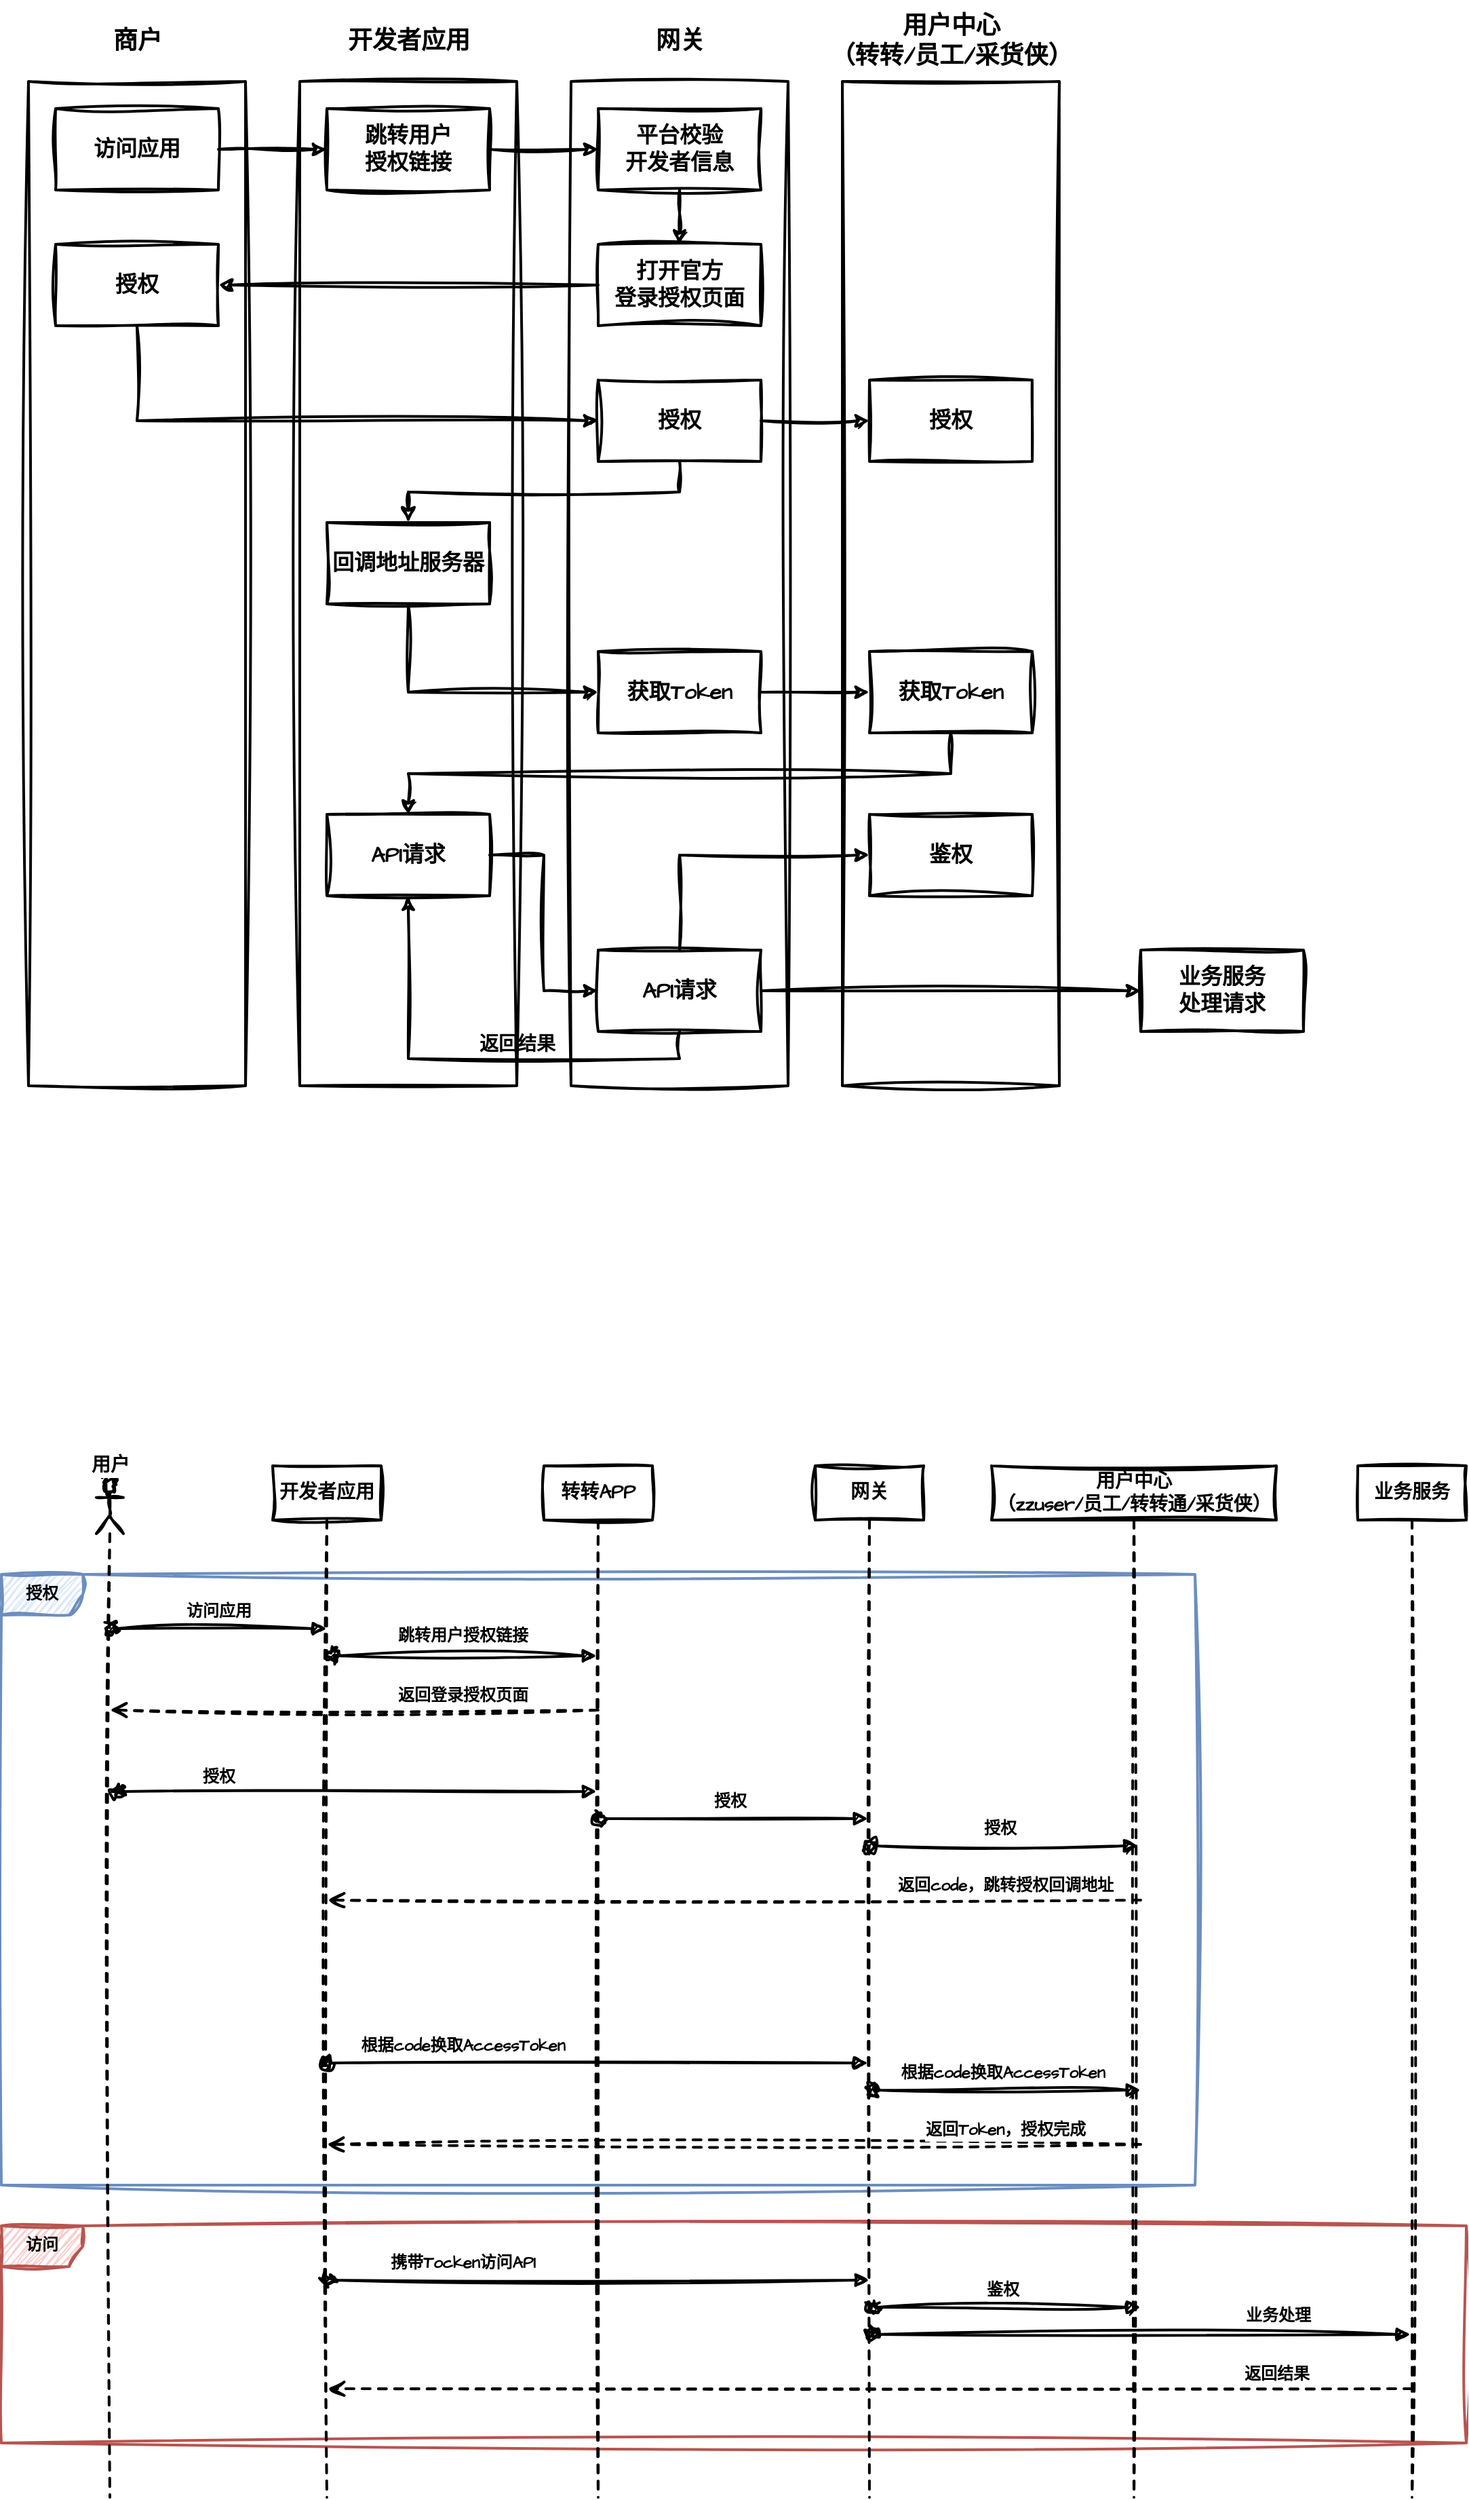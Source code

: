 <mxfile version="26.1.0">
  <diagram name="第 1 页" id="lUXOfogeEYyx6iQj3zQI">
    <mxGraphModel dx="1628" dy="1121" grid="1" gridSize="10" guides="1" tooltips="1" connect="1" arrows="1" fold="1" page="1" pageScale="1" pageWidth="827" pageHeight="1169" math="0" shadow="0">
      <root>
        <mxCell id="0" />
        <mxCell id="1" parent="0" />
        <mxCell id="qpfFihvUUbPKWQdW_QFY-84" value="&lt;b&gt;授权&lt;/b&gt;" style="shape=umlFrame;whiteSpace=wrap;html=1;pointerEvents=0;sketch=1;hachureGap=4;jiggle=2;curveFitting=1;fontFamily=Architects Daughter;fontSource=https%3A%2F%2Ffonts.googleapis.com%2Fcss%3Ffamily%3DArchitects%2BDaughter;fillColor=#dae8fc;strokeColor=#6c8ebf;strokeWidth=2;" vertex="1" parent="1">
          <mxGeometry x="120" y="1360" width="880" height="450" as="geometry" />
        </mxCell>
        <mxCell id="qpfFihvUUbPKWQdW_QFY-86" value="&lt;b&gt;访问&lt;/b&gt;" style="shape=umlFrame;whiteSpace=wrap;html=1;pointerEvents=0;sketch=1;hachureGap=4;jiggle=2;curveFitting=1;fontFamily=Architects Daughter;fontSource=https%3A%2F%2Ffonts.googleapis.com%2Fcss%3Ffamily%3DArchitects%2BDaughter;fillColor=#f8cecc;strokeColor=#b85450;strokeWidth=2;" vertex="1" parent="1">
          <mxGeometry x="120" y="1840" width="1080" height="160" as="geometry" />
        </mxCell>
        <mxCell id="qpfFihvUUbPKWQdW_QFY-30" value="" style="rounded=0;whiteSpace=wrap;html=1;sketch=1;hachureGap=4;jiggle=2;curveFitting=1;fontFamily=Architects Daughter;fontSource=https%3A%2F%2Ffonts.googleapis.com%2Fcss%3Ffamily%3DArchitects%2BDaughter;fillColor=none;strokeWidth=2;" vertex="1" parent="1">
          <mxGeometry x="140" y="260" width="160" height="740" as="geometry" />
        </mxCell>
        <mxCell id="qpfFihvUUbPKWQdW_QFY-8" style="edgeStyle=orthogonalEdgeStyle;rounded=0;sketch=1;hachureGap=4;jiggle=2;curveFitting=1;orthogonalLoop=1;jettySize=auto;html=1;exitX=1;exitY=0.5;exitDx=0;exitDy=0;entryX=0;entryY=0.5;entryDx=0;entryDy=0;fontFamily=Architects Daughter;fontSource=https%3A%2F%2Ffonts.googleapis.com%2Fcss%3Ffamily%3DArchitects%2BDaughter;strokeWidth=2;" edge="1" parent="1" source="qpfFihvUUbPKWQdW_QFY-1" target="qpfFihvUUbPKWQdW_QFY-2">
          <mxGeometry relative="1" as="geometry" />
        </mxCell>
        <mxCell id="qpfFihvUUbPKWQdW_QFY-1" value="&lt;span style=&quot;font-size: 16px;&quot;&gt;&lt;b&gt;访问应用&lt;/b&gt;&lt;/span&gt;" style="rounded=0;whiteSpace=wrap;html=1;sketch=1;hachureGap=4;jiggle=2;curveFitting=1;fontFamily=Architects Daughter;fontSource=https%3A%2F%2Ffonts.googleapis.com%2Fcss%3Ffamily%3DArchitects%2BDaughter;strokeWidth=2;fillColor=none;" vertex="1" parent="1">
          <mxGeometry x="160" y="280" width="120" height="60" as="geometry" />
        </mxCell>
        <mxCell id="qpfFihvUUbPKWQdW_QFY-9" style="edgeStyle=orthogonalEdgeStyle;rounded=0;sketch=1;hachureGap=4;jiggle=2;curveFitting=1;orthogonalLoop=1;jettySize=auto;html=1;exitX=1;exitY=0.5;exitDx=0;exitDy=0;entryX=0;entryY=0.5;entryDx=0;entryDy=0;fontFamily=Architects Daughter;fontSource=https%3A%2F%2Ffonts.googleapis.com%2Fcss%3Ffamily%3DArchitects%2BDaughter;strokeWidth=2;" edge="1" parent="1" source="qpfFihvUUbPKWQdW_QFY-2" target="qpfFihvUUbPKWQdW_QFY-3">
          <mxGeometry relative="1" as="geometry" />
        </mxCell>
        <mxCell id="qpfFihvUUbPKWQdW_QFY-2" value="&lt;span style=&quot;font-size: 16px;&quot;&gt;&lt;b&gt;跳转用户&lt;/b&gt;&lt;/span&gt;&lt;div&gt;&lt;span style=&quot;font-size: 16px;&quot;&gt;&lt;b&gt;授权链接&lt;/b&gt;&lt;/span&gt;&lt;/div&gt;" style="rounded=0;whiteSpace=wrap;html=1;sketch=1;hachureGap=4;jiggle=2;curveFitting=1;fontFamily=Architects Daughter;fontSource=https%3A%2F%2Ffonts.googleapis.com%2Fcss%3Ffamily%3DArchitects%2BDaughter;strokeWidth=2;fillColor=none;" vertex="1" parent="1">
          <mxGeometry x="360" y="280" width="120" height="60" as="geometry" />
        </mxCell>
        <mxCell id="qpfFihvUUbPKWQdW_QFY-10" style="edgeStyle=orthogonalEdgeStyle;rounded=0;sketch=1;hachureGap=4;jiggle=2;curveFitting=1;orthogonalLoop=1;jettySize=auto;html=1;exitX=0.5;exitY=1;exitDx=0;exitDy=0;entryX=0.5;entryY=0;entryDx=0;entryDy=0;fontFamily=Architects Daughter;fontSource=https%3A%2F%2Ffonts.googleapis.com%2Fcss%3Ffamily%3DArchitects%2BDaughter;strokeWidth=2;" edge="1" parent="1" source="qpfFihvUUbPKWQdW_QFY-3" target="qpfFihvUUbPKWQdW_QFY-4">
          <mxGeometry relative="1" as="geometry" />
        </mxCell>
        <mxCell id="qpfFihvUUbPKWQdW_QFY-3" value="&lt;b style=&quot;font-size: 16px; background-color: transparent; color: light-dark(rgb(0, 0, 0), rgb(255, 255, 255));&quot;&gt;平台校验&lt;/b&gt;&lt;div&gt;&lt;b style=&quot;font-size: 16px; background-color: transparent; color: light-dark(rgb(0, 0, 0), rgb(255, 255, 255));&quot;&gt;开发者信息&lt;/b&gt;&lt;/div&gt;" style="rounded=0;whiteSpace=wrap;html=1;sketch=1;hachureGap=4;jiggle=2;curveFitting=1;fontFamily=Architects Daughter;fontSource=https%3A%2F%2Ffonts.googleapis.com%2Fcss%3Ffamily%3DArchitects%2BDaughter;strokeWidth=2;fillColor=none;" vertex="1" parent="1">
          <mxGeometry x="560" y="280" width="120" height="60" as="geometry" />
        </mxCell>
        <mxCell id="qpfFihvUUbPKWQdW_QFY-11" style="edgeStyle=orthogonalEdgeStyle;rounded=0;sketch=1;hachureGap=4;jiggle=2;curveFitting=1;orthogonalLoop=1;jettySize=auto;html=1;exitX=0;exitY=0.5;exitDx=0;exitDy=0;fontFamily=Architects Daughter;fontSource=https%3A%2F%2Ffonts.googleapis.com%2Fcss%3Ffamily%3DArchitects%2BDaughter;strokeWidth=2;" edge="1" parent="1" source="qpfFihvUUbPKWQdW_QFY-4" target="qpfFihvUUbPKWQdW_QFY-5">
          <mxGeometry relative="1" as="geometry" />
        </mxCell>
        <mxCell id="qpfFihvUUbPKWQdW_QFY-4" value="&lt;span style=&quot;font-size: 16px;&quot;&gt;&lt;b&gt;打开官方&lt;/b&gt;&lt;/span&gt;&lt;div&gt;&lt;span style=&quot;font-size: 16px;&quot;&gt;&lt;b&gt;登录授权页面&lt;/b&gt;&lt;/span&gt;&lt;/div&gt;" style="rounded=0;whiteSpace=wrap;html=1;sketch=1;hachureGap=4;jiggle=2;curveFitting=1;fontFamily=Architects Daughter;fontSource=https%3A%2F%2Ffonts.googleapis.com%2Fcss%3Ffamily%3DArchitects%2BDaughter;strokeWidth=2;fillColor=none;" vertex="1" parent="1">
          <mxGeometry x="560" y="380" width="120" height="60" as="geometry" />
        </mxCell>
        <mxCell id="qpfFihvUUbPKWQdW_QFY-12" style="edgeStyle=orthogonalEdgeStyle;rounded=0;sketch=1;hachureGap=4;jiggle=2;curveFitting=1;orthogonalLoop=1;jettySize=auto;html=1;exitX=0.5;exitY=1;exitDx=0;exitDy=0;entryX=0;entryY=0.5;entryDx=0;entryDy=0;fontFamily=Architects Daughter;fontSource=https%3A%2F%2Ffonts.googleapis.com%2Fcss%3Ffamily%3DArchitects%2BDaughter;strokeWidth=2;" edge="1" parent="1" source="qpfFihvUUbPKWQdW_QFY-5" target="qpfFihvUUbPKWQdW_QFY-6">
          <mxGeometry relative="1" as="geometry" />
        </mxCell>
        <mxCell id="qpfFihvUUbPKWQdW_QFY-5" value="&lt;span style=&quot;font-size: 16px;&quot;&gt;&lt;b&gt;授权&lt;/b&gt;&lt;/span&gt;" style="rounded=0;whiteSpace=wrap;html=1;sketch=1;hachureGap=4;jiggle=2;curveFitting=1;fontFamily=Architects Daughter;fontSource=https%3A%2F%2Ffonts.googleapis.com%2Fcss%3Ffamily%3DArchitects%2BDaughter;strokeWidth=2;fillColor=none;" vertex="1" parent="1">
          <mxGeometry x="160" y="380" width="120" height="60" as="geometry" />
        </mxCell>
        <mxCell id="qpfFihvUUbPKWQdW_QFY-13" style="edgeStyle=orthogonalEdgeStyle;rounded=0;sketch=1;hachureGap=4;jiggle=2;curveFitting=1;orthogonalLoop=1;jettySize=auto;html=1;exitX=1;exitY=0.5;exitDx=0;exitDy=0;fontFamily=Architects Daughter;fontSource=https%3A%2F%2Ffonts.googleapis.com%2Fcss%3Ffamily%3DArchitects%2BDaughter;strokeWidth=2;" edge="1" parent="1" source="qpfFihvUUbPKWQdW_QFY-6" target="qpfFihvUUbPKWQdW_QFY-7">
          <mxGeometry relative="1" as="geometry" />
        </mxCell>
        <mxCell id="qpfFihvUUbPKWQdW_QFY-15" style="edgeStyle=orthogonalEdgeStyle;rounded=0;sketch=1;hachureGap=4;jiggle=2;curveFitting=1;orthogonalLoop=1;jettySize=auto;html=1;exitX=0.5;exitY=1;exitDx=0;exitDy=0;entryX=0.5;entryY=0;entryDx=0;entryDy=0;fontFamily=Architects Daughter;fontSource=https%3A%2F%2Ffonts.googleapis.com%2Fcss%3Ffamily%3DArchitects%2BDaughter;endSize=7;strokeWidth=2;" edge="1" parent="1" source="qpfFihvUUbPKWQdW_QFY-6" target="qpfFihvUUbPKWQdW_QFY-14">
          <mxGeometry relative="1" as="geometry" />
        </mxCell>
        <mxCell id="qpfFihvUUbPKWQdW_QFY-6" value="&lt;span style=&quot;font-size: 16px;&quot;&gt;&lt;b&gt;授权&lt;/b&gt;&lt;/span&gt;" style="rounded=0;whiteSpace=wrap;html=1;sketch=1;hachureGap=4;jiggle=2;curveFitting=1;fontFamily=Architects Daughter;fontSource=https%3A%2F%2Ffonts.googleapis.com%2Fcss%3Ffamily%3DArchitects%2BDaughter;strokeWidth=2;fillColor=none;" vertex="1" parent="1">
          <mxGeometry x="560" y="480" width="120" height="60" as="geometry" />
        </mxCell>
        <mxCell id="qpfFihvUUbPKWQdW_QFY-7" value="&lt;span style=&quot;font-size: 16px;&quot;&gt;&lt;b&gt;授权&lt;/b&gt;&lt;/span&gt;" style="rounded=0;whiteSpace=wrap;html=1;sketch=1;hachureGap=4;jiggle=2;curveFitting=1;fontFamily=Architects Daughter;fontSource=https%3A%2F%2Ffonts.googleapis.com%2Fcss%3Ffamily%3DArchitects%2BDaughter;strokeWidth=2;fillColor=none;" vertex="1" parent="1">
          <mxGeometry x="760" y="480" width="120" height="60" as="geometry" />
        </mxCell>
        <mxCell id="qpfFihvUUbPKWQdW_QFY-18" style="edgeStyle=orthogonalEdgeStyle;rounded=0;sketch=1;hachureGap=4;jiggle=2;curveFitting=1;orthogonalLoop=1;jettySize=auto;html=1;exitX=0.5;exitY=1;exitDx=0;exitDy=0;entryX=0;entryY=0.5;entryDx=0;entryDy=0;fontFamily=Architects Daughter;fontSource=https%3A%2F%2Ffonts.googleapis.com%2Fcss%3Ffamily%3DArchitects%2BDaughter;strokeWidth=2;" edge="1" parent="1" source="qpfFihvUUbPKWQdW_QFY-14" target="qpfFihvUUbPKWQdW_QFY-16">
          <mxGeometry relative="1" as="geometry" />
        </mxCell>
        <mxCell id="qpfFihvUUbPKWQdW_QFY-14" value="&lt;span style=&quot;font-size: 16px;&quot;&gt;&lt;b&gt;回调地址服务器&lt;/b&gt;&lt;/span&gt;" style="rounded=0;whiteSpace=wrap;html=1;sketch=1;hachureGap=4;jiggle=2;curveFitting=1;fontFamily=Architects Daughter;fontSource=https%3A%2F%2Ffonts.googleapis.com%2Fcss%3Ffamily%3DArchitects%2BDaughter;strokeWidth=2;fillColor=none;" vertex="1" parent="1">
          <mxGeometry x="360" y="585" width="120" height="60" as="geometry" />
        </mxCell>
        <mxCell id="qpfFihvUUbPKWQdW_QFY-19" style="edgeStyle=orthogonalEdgeStyle;rounded=0;sketch=1;hachureGap=4;jiggle=2;curveFitting=1;orthogonalLoop=1;jettySize=auto;html=1;exitX=1;exitY=0.5;exitDx=0;exitDy=0;entryX=0;entryY=0.5;entryDx=0;entryDy=0;fontFamily=Architects Daughter;fontSource=https%3A%2F%2Ffonts.googleapis.com%2Fcss%3Ffamily%3DArchitects%2BDaughter;strokeWidth=2;" edge="1" parent="1" source="qpfFihvUUbPKWQdW_QFY-16" target="qpfFihvUUbPKWQdW_QFY-17">
          <mxGeometry relative="1" as="geometry" />
        </mxCell>
        <mxCell id="qpfFihvUUbPKWQdW_QFY-16" value="&lt;span style=&quot;font-size: 16px;&quot;&gt;&lt;b&gt;获取Token&lt;/b&gt;&lt;/span&gt;" style="rounded=0;whiteSpace=wrap;html=1;sketch=1;hachureGap=4;jiggle=2;curveFitting=1;fontFamily=Architects Daughter;fontSource=https%3A%2F%2Ffonts.googleapis.com%2Fcss%3Ffamily%3DArchitects%2BDaughter;strokeWidth=2;fillColor=none;" vertex="1" parent="1">
          <mxGeometry x="560" y="680" width="120" height="60" as="geometry" />
        </mxCell>
        <mxCell id="qpfFihvUUbPKWQdW_QFY-21" style="edgeStyle=orthogonalEdgeStyle;rounded=0;sketch=1;hachureGap=4;jiggle=2;curveFitting=1;orthogonalLoop=1;jettySize=auto;html=1;exitX=0.5;exitY=1;exitDx=0;exitDy=0;entryX=0.5;entryY=0;entryDx=0;entryDy=0;fontFamily=Architects Daughter;fontSource=https%3A%2F%2Ffonts.googleapis.com%2Fcss%3Ffamily%3DArchitects%2BDaughter;strokeWidth=2;" edge="1" parent="1" source="qpfFihvUUbPKWQdW_QFY-17" target="qpfFihvUUbPKWQdW_QFY-20">
          <mxGeometry relative="1" as="geometry" />
        </mxCell>
        <mxCell id="qpfFihvUUbPKWQdW_QFY-17" value="&lt;span style=&quot;font-size: 16px;&quot;&gt;&lt;b&gt;获取Token&lt;/b&gt;&lt;/span&gt;" style="rounded=0;whiteSpace=wrap;html=1;sketch=1;hachureGap=4;jiggle=2;curveFitting=1;fontFamily=Architects Daughter;fontSource=https%3A%2F%2Ffonts.googleapis.com%2Fcss%3Ffamily%3DArchitects%2BDaughter;strokeWidth=2;fillColor=none;" vertex="1" parent="1">
          <mxGeometry x="760" y="680" width="120" height="60" as="geometry" />
        </mxCell>
        <mxCell id="qpfFihvUUbPKWQdW_QFY-24" style="edgeStyle=orthogonalEdgeStyle;rounded=0;sketch=1;hachureGap=4;jiggle=2;curveFitting=1;orthogonalLoop=1;jettySize=auto;html=1;exitX=1;exitY=0.5;exitDx=0;exitDy=0;entryX=0;entryY=0.5;entryDx=0;entryDy=0;fontFamily=Architects Daughter;fontSource=https%3A%2F%2Ffonts.googleapis.com%2Fcss%3Ffamily%3DArchitects%2BDaughter;strokeWidth=2;" edge="1" parent="1" source="qpfFihvUUbPKWQdW_QFY-20" target="qpfFihvUUbPKWQdW_QFY-22">
          <mxGeometry relative="1" as="geometry" />
        </mxCell>
        <mxCell id="qpfFihvUUbPKWQdW_QFY-20" value="&lt;span style=&quot;font-size: 16px;&quot;&gt;&lt;b&gt;API请求&lt;/b&gt;&lt;/span&gt;" style="rounded=0;whiteSpace=wrap;html=1;sketch=1;hachureGap=4;jiggle=2;curveFitting=1;fontFamily=Architects Daughter;fontSource=https%3A%2F%2Ffonts.googleapis.com%2Fcss%3Ffamily%3DArchitects%2BDaughter;strokeWidth=2;fillColor=none;" vertex="1" parent="1">
          <mxGeometry x="360" y="800" width="120" height="60" as="geometry" />
        </mxCell>
        <mxCell id="qpfFihvUUbPKWQdW_QFY-25" style="edgeStyle=orthogonalEdgeStyle;rounded=0;sketch=1;hachureGap=4;jiggle=2;curveFitting=1;orthogonalLoop=1;jettySize=auto;html=1;exitX=0.5;exitY=0;exitDx=0;exitDy=0;entryX=0;entryY=0.5;entryDx=0;entryDy=0;fontFamily=Architects Daughter;fontSource=https%3A%2F%2Ffonts.googleapis.com%2Fcss%3Ffamily%3DArchitects%2BDaughter;strokeWidth=2;" edge="1" parent="1" source="qpfFihvUUbPKWQdW_QFY-22" target="qpfFihvUUbPKWQdW_QFY-23">
          <mxGeometry relative="1" as="geometry" />
        </mxCell>
        <mxCell id="qpfFihvUUbPKWQdW_QFY-27" style="edgeStyle=orthogonalEdgeStyle;rounded=0;sketch=1;hachureGap=4;jiggle=2;curveFitting=1;orthogonalLoop=1;jettySize=auto;html=1;exitX=1;exitY=0.5;exitDx=0;exitDy=0;entryX=0;entryY=0.5;entryDx=0;entryDy=0;fontFamily=Architects Daughter;fontSource=https%3A%2F%2Ffonts.googleapis.com%2Fcss%3Ffamily%3DArchitects%2BDaughter;strokeWidth=2;" edge="1" parent="1" source="qpfFihvUUbPKWQdW_QFY-22" target="qpfFihvUUbPKWQdW_QFY-26">
          <mxGeometry relative="1" as="geometry" />
        </mxCell>
        <mxCell id="qpfFihvUUbPKWQdW_QFY-28" style="edgeStyle=orthogonalEdgeStyle;rounded=0;sketch=1;hachureGap=4;jiggle=2;curveFitting=1;orthogonalLoop=1;jettySize=auto;html=1;exitX=0.5;exitY=1;exitDx=0;exitDy=0;entryX=0.5;entryY=1;entryDx=0;entryDy=0;fontFamily=Architects Daughter;fontSource=https%3A%2F%2Ffonts.googleapis.com%2Fcss%3Ffamily%3DArchitects%2BDaughter;strokeWidth=2;" edge="1" parent="1" source="qpfFihvUUbPKWQdW_QFY-22" target="qpfFihvUUbPKWQdW_QFY-20">
          <mxGeometry relative="1" as="geometry" />
        </mxCell>
        <mxCell id="qpfFihvUUbPKWQdW_QFY-29" value="&lt;font style=&quot;font-size: 14px;&quot;&gt;&lt;b&gt;返回结果&lt;/b&gt;&lt;/font&gt;" style="edgeLabel;html=1;align=center;verticalAlign=middle;resizable=0;points=[];sketch=1;hachureGap=4;jiggle=2;curveFitting=1;fontFamily=Architects Daughter;fontSource=https%3A%2F%2Ffonts.googleapis.com%2Fcss%3Ffamily%3DArchitects%2BDaughter;" vertex="1" connectable="0" parent="qpfFihvUUbPKWQdW_QFY-28">
          <mxGeometry x="-0.035" relative="1" as="geometry">
            <mxPoint x="24" y="-10" as="offset" />
          </mxGeometry>
        </mxCell>
        <mxCell id="qpfFihvUUbPKWQdW_QFY-22" value="&lt;span style=&quot;font-size: 16px;&quot;&gt;&lt;b&gt;API请求&lt;/b&gt;&lt;/span&gt;" style="rounded=0;whiteSpace=wrap;html=1;sketch=1;hachureGap=4;jiggle=2;curveFitting=1;fontFamily=Architects Daughter;fontSource=https%3A%2F%2Ffonts.googleapis.com%2Fcss%3Ffamily%3DArchitects%2BDaughter;strokeWidth=2;fillColor=none;" vertex="1" parent="1">
          <mxGeometry x="560" y="900" width="120" height="60" as="geometry" />
        </mxCell>
        <mxCell id="qpfFihvUUbPKWQdW_QFY-23" value="&lt;span style=&quot;font-size: 16px;&quot;&gt;&lt;b&gt;鉴权&lt;/b&gt;&lt;/span&gt;" style="rounded=0;whiteSpace=wrap;html=1;sketch=1;hachureGap=4;jiggle=2;curveFitting=1;fontFamily=Architects Daughter;fontSource=https%3A%2F%2Ffonts.googleapis.com%2Fcss%3Ffamily%3DArchitects%2BDaughter;strokeWidth=2;fillColor=none;" vertex="1" parent="1">
          <mxGeometry x="760" y="800" width="120" height="60" as="geometry" />
        </mxCell>
        <mxCell id="qpfFihvUUbPKWQdW_QFY-26" value="&lt;span style=&quot;font-size: 16px;&quot;&gt;&lt;b&gt;业务服务&lt;/b&gt;&lt;/span&gt;&lt;div&gt;&lt;span style=&quot;font-size: 16px;&quot;&gt;&lt;b&gt;处理请求&lt;/b&gt;&lt;/span&gt;&lt;/div&gt;" style="rounded=0;whiteSpace=wrap;html=1;sketch=1;hachureGap=4;jiggle=2;curveFitting=1;fontFamily=Architects Daughter;fontSource=https%3A%2F%2Ffonts.googleapis.com%2Fcss%3Ffamily%3DArchitects%2BDaughter;strokeWidth=2;fillColor=none;" vertex="1" parent="1">
          <mxGeometry x="960" y="900" width="120" height="60" as="geometry" />
        </mxCell>
        <mxCell id="qpfFihvUUbPKWQdW_QFY-31" value="" style="rounded=0;whiteSpace=wrap;html=1;sketch=1;hachureGap=4;jiggle=2;curveFitting=1;fontFamily=Architects Daughter;fontSource=https%3A%2F%2Ffonts.googleapis.com%2Fcss%3Ffamily%3DArchitects%2BDaughter;fillColor=none;strokeWidth=2;" vertex="1" parent="1">
          <mxGeometry x="340" y="260" width="160" height="740" as="geometry" />
        </mxCell>
        <mxCell id="qpfFihvUUbPKWQdW_QFY-32" value="" style="rounded=0;whiteSpace=wrap;html=1;sketch=1;hachureGap=4;jiggle=2;curveFitting=1;fontFamily=Architects Daughter;fontSource=https%3A%2F%2Ffonts.googleapis.com%2Fcss%3Ffamily%3DArchitects%2BDaughter;fillColor=none;strokeWidth=2;" vertex="1" parent="1">
          <mxGeometry x="540" y="260" width="160" height="740" as="geometry" />
        </mxCell>
        <mxCell id="qpfFihvUUbPKWQdW_QFY-33" value="" style="rounded=0;whiteSpace=wrap;html=1;sketch=1;hachureGap=4;jiggle=2;curveFitting=1;fontFamily=Architects Daughter;fontSource=https%3A%2F%2Ffonts.googleapis.com%2Fcss%3Ffamily%3DArchitects%2BDaughter;fillColor=none;strokeWidth=2;" vertex="1" parent="1">
          <mxGeometry x="740" y="260" width="160" height="740" as="geometry" />
        </mxCell>
        <mxCell id="qpfFihvUUbPKWQdW_QFY-34" value="&lt;font style=&quot;font-size: 18px;&quot;&gt;&lt;b&gt;商户&lt;/b&gt;&lt;/font&gt;" style="text;html=1;align=center;verticalAlign=middle;resizable=0;points=[];autosize=1;strokeColor=none;fillColor=none;fontFamily=Architects Daughter;fontSource=https%3A%2F%2Ffonts.googleapis.com%2Fcss%3Ffamily%3DArchitects%2BDaughter;" vertex="1" parent="1">
          <mxGeometry x="190" y="210" width="60" height="40" as="geometry" />
        </mxCell>
        <mxCell id="qpfFihvUUbPKWQdW_QFY-35" value="&lt;font style=&quot;font-size: 18px;&quot;&gt;&lt;b&gt;开发者应用&lt;/b&gt;&lt;/font&gt;" style="text;html=1;align=center;verticalAlign=middle;resizable=0;points=[];autosize=1;strokeColor=none;fillColor=none;fontFamily=Architects Daughter;fontSource=https%3A%2F%2Ffonts.googleapis.com%2Fcss%3Ffamily%3DArchitects%2BDaughter;" vertex="1" parent="1">
          <mxGeometry x="365" y="210" width="110" height="40" as="geometry" />
        </mxCell>
        <mxCell id="qpfFihvUUbPKWQdW_QFY-36" value="&lt;font style=&quot;font-size: 18px;&quot;&gt;&lt;b&gt;网关&lt;/b&gt;&lt;/font&gt;" style="text;html=1;align=center;verticalAlign=middle;resizable=0;points=[];autosize=1;strokeColor=none;fillColor=none;fontFamily=Architects Daughter;fontSource=https%3A%2F%2Ffonts.googleapis.com%2Fcss%3Ffamily%3DArchitects%2BDaughter;" vertex="1" parent="1">
          <mxGeometry x="590" y="210" width="60" height="40" as="geometry" />
        </mxCell>
        <mxCell id="qpfFihvUUbPKWQdW_QFY-37" value="&lt;font style=&quot;font-size: 18px;&quot;&gt;&lt;b&gt;用户中心&lt;/b&gt;&lt;/font&gt;&lt;div&gt;&lt;font style=&quot;font-size: 18px;&quot;&gt;&lt;b&gt;（转转/员工/采货侠）&lt;/b&gt;&lt;/font&gt;&lt;/div&gt;" style="text;html=1;align=center;verticalAlign=middle;resizable=0;points=[];autosize=1;strokeColor=none;fillColor=none;fontFamily=Architects Daughter;fontSource=https%3A%2F%2Ffonts.googleapis.com%2Fcss%3Ffamily%3DArchitects%2BDaughter;" vertex="1" parent="1">
          <mxGeometry x="720" y="200" width="200" height="60" as="geometry" />
        </mxCell>
        <mxCell id="qpfFihvUUbPKWQdW_QFY-42" value="" style="shape=umlLifeline;perimeter=lifelinePerimeter;whiteSpace=wrap;html=1;container=1;dropTarget=0;collapsible=0;recursiveResize=0;outlineConnect=0;portConstraint=eastwest;newEdgeStyle={&quot;curved&quot;:0,&quot;rounded&quot;:0};participant=umlActor;sketch=1;hachureGap=4;jiggle=2;curveFitting=1;fontFamily=Architects Daughter;fontSource=https%3A%2F%2Ffonts.googleapis.com%2Fcss%3Ffamily%3DArchitects%2BDaughter;strokeWidth=2;" vertex="1" parent="1">
          <mxGeometry x="190" y="1290" width="20" height="750" as="geometry" />
        </mxCell>
        <mxCell id="qpfFihvUUbPKWQdW_QFY-43" value="&lt;b&gt;&lt;font style=&quot;font-size: 14px;&quot;&gt;开发者应用&lt;/font&gt;&lt;/b&gt;" style="shape=umlLifeline;perimeter=lifelinePerimeter;whiteSpace=wrap;html=1;container=1;dropTarget=0;collapsible=0;recursiveResize=0;outlineConnect=0;portConstraint=eastwest;newEdgeStyle={&quot;curved&quot;:0,&quot;rounded&quot;:0};sketch=1;hachureGap=4;jiggle=2;curveFitting=1;fontFamily=Architects Daughter;fontSource=https%3A%2F%2Ffonts.googleapis.com%2Fcss%3Ffamily%3DArchitects%2BDaughter;strokeWidth=2;fillColor=none;" vertex="1" parent="1">
          <mxGeometry x="320" y="1280" width="80" height="760" as="geometry" />
        </mxCell>
        <mxCell id="qpfFihvUUbPKWQdW_QFY-44" value="&lt;b&gt;&lt;font style=&quot;font-size: 14px;&quot;&gt;转转APP&lt;/font&gt;&lt;/b&gt;" style="shape=umlLifeline;perimeter=lifelinePerimeter;whiteSpace=wrap;html=1;container=1;dropTarget=0;collapsible=0;recursiveResize=0;outlineConnect=0;portConstraint=eastwest;newEdgeStyle={&quot;curved&quot;:0,&quot;rounded&quot;:0};sketch=1;hachureGap=4;jiggle=2;curveFitting=1;fontFamily=Architects Daughter;fontSource=https%3A%2F%2Ffonts.googleapis.com%2Fcss%3Ffamily%3DArchitects%2BDaughter;strokeWidth=2;fillColor=none;" vertex="1" parent="1">
          <mxGeometry x="520" y="1280" width="80" height="760" as="geometry" />
        </mxCell>
        <mxCell id="qpfFihvUUbPKWQdW_QFY-45" value="&lt;b&gt;&lt;font style=&quot;font-size: 14px;&quot;&gt;网关&lt;/font&gt;&lt;/b&gt;" style="shape=umlLifeline;perimeter=lifelinePerimeter;whiteSpace=wrap;html=1;container=1;dropTarget=0;collapsible=0;recursiveResize=0;outlineConnect=0;portConstraint=eastwest;newEdgeStyle={&quot;curved&quot;:0,&quot;rounded&quot;:0};sketch=1;hachureGap=4;jiggle=2;curveFitting=1;fontFamily=Architects Daughter;fontSource=https%3A%2F%2Ffonts.googleapis.com%2Fcss%3Ffamily%3DArchitects%2BDaughter;strokeWidth=2;fillColor=none;" vertex="1" parent="1">
          <mxGeometry x="720" y="1280" width="80" height="760" as="geometry" />
        </mxCell>
        <mxCell id="qpfFihvUUbPKWQdW_QFY-46" value="&lt;b&gt;&lt;font style=&quot;font-size: 14px;&quot;&gt;用户中心&lt;/font&gt;&lt;/b&gt;&lt;div&gt;&lt;b&gt;&lt;font style=&quot;font-size: 14px;&quot;&gt;（zzuser/员工/转转通/采货侠）&lt;/font&gt;&lt;/b&gt;&lt;/div&gt;" style="shape=umlLifeline;perimeter=lifelinePerimeter;whiteSpace=wrap;html=1;container=1;dropTarget=0;collapsible=0;recursiveResize=0;outlineConnect=0;portConstraint=eastwest;newEdgeStyle={&quot;curved&quot;:0,&quot;rounded&quot;:0};sketch=1;hachureGap=4;jiggle=2;curveFitting=1;fontFamily=Architects Daughter;fontSource=https%3A%2F%2Ffonts.googleapis.com%2Fcss%3Ffamily%3DArchitects%2BDaughter;strokeWidth=2;fillColor=none;" vertex="1" parent="1">
          <mxGeometry x="850" y="1280" width="210" height="760" as="geometry" />
        </mxCell>
        <mxCell id="qpfFihvUUbPKWQdW_QFY-47" value="&lt;b&gt;&lt;font style=&quot;font-size: 14px;&quot;&gt;业务服务&lt;/font&gt;&lt;/b&gt;" style="shape=umlLifeline;perimeter=lifelinePerimeter;whiteSpace=wrap;html=1;container=1;dropTarget=0;collapsible=0;recursiveResize=0;outlineConnect=0;portConstraint=eastwest;newEdgeStyle={&quot;curved&quot;:0,&quot;rounded&quot;:0};sketch=1;hachureGap=4;jiggle=2;curveFitting=1;fontFamily=Architects Daughter;fontSource=https%3A%2F%2Ffonts.googleapis.com%2Fcss%3Ffamily%3DArchitects%2BDaughter;strokeWidth=2;fillColor=none;" vertex="1" parent="1">
          <mxGeometry x="1120" y="1280" width="80" height="760" as="geometry" />
        </mxCell>
        <mxCell id="qpfFihvUUbPKWQdW_QFY-48" value="" style="html=1;verticalAlign=bottom;startArrow=oval;startFill=1;endArrow=block;startSize=8;curved=0;rounded=0;sketch=1;hachureGap=4;jiggle=2;curveFitting=1;fontFamily=Architects Daughter;fontSource=https%3A%2F%2Ffonts.googleapis.com%2Fcss%3Ffamily%3DArchitects%2BDaughter;strokeWidth=2;" edge="1" parent="1">
          <mxGeometry x="-1" y="-150" width="60" relative="1" as="geometry">
            <mxPoint x="201" y="1400" as="sourcePoint" />
            <mxPoint x="360" y="1400" as="targetPoint" />
            <mxPoint x="-141" y="-100" as="offset" />
          </mxGeometry>
        </mxCell>
        <mxCell id="qpfFihvUUbPKWQdW_QFY-50" value="&lt;font style=&quot;font-size: 12px;&quot;&gt;&lt;b&gt;访问应用&lt;/b&gt;&lt;/font&gt;" style="edgeLabel;html=1;align=center;verticalAlign=middle;resizable=0;points=[];sketch=1;hachureGap=4;jiggle=2;curveFitting=1;fontFamily=Architects Daughter;fontSource=https%3A%2F%2Ffonts.googleapis.com%2Fcss%3Ffamily%3DArchitects%2BDaughter;" vertex="1" connectable="0" parent="qpfFihvUUbPKWQdW_QFY-48">
          <mxGeometry x="-0.132" y="4" relative="1" as="geometry">
            <mxPoint x="10" y="-8" as="offset" />
          </mxGeometry>
        </mxCell>
        <mxCell id="qpfFihvUUbPKWQdW_QFY-51" value="" style="html=1;verticalAlign=bottom;startArrow=oval;startFill=1;endArrow=block;startSize=8;curved=0;rounded=0;sketch=1;hachureGap=4;jiggle=2;curveFitting=1;fontFamily=Architects Daughter;fontSource=https%3A%2F%2Ffonts.googleapis.com%2Fcss%3Ffamily%3DArchitects%2BDaughter;strokeWidth=2;" edge="1" parent="1" target="qpfFihvUUbPKWQdW_QFY-44">
          <mxGeometry x="-1" y="-150" width="60" relative="1" as="geometry">
            <mxPoint x="365" y="1420" as="sourcePoint" />
            <mxPoint x="524" y="1420" as="targetPoint" />
            <mxPoint x="-141" y="-100" as="offset" />
          </mxGeometry>
        </mxCell>
        <mxCell id="qpfFihvUUbPKWQdW_QFY-52" value="&lt;span style=&quot;font-size: 12px;&quot;&gt;&lt;b&gt;跳转用户授权链接&lt;/b&gt;&lt;/span&gt;" style="edgeLabel;html=1;align=center;verticalAlign=middle;resizable=0;points=[];sketch=1;hachureGap=4;jiggle=2;curveFitting=1;fontFamily=Architects Daughter;fontSource=https%3A%2F%2Ffonts.googleapis.com%2Fcss%3Ffamily%3DArchitects%2BDaughter;" vertex="1" connectable="0" parent="qpfFihvUUbPKWQdW_QFY-51">
          <mxGeometry x="-0.132" y="4" relative="1" as="geometry">
            <mxPoint x="11" y="-10" as="offset" />
          </mxGeometry>
        </mxCell>
        <mxCell id="qpfFihvUUbPKWQdW_QFY-56" value="" style="html=1;verticalAlign=bottom;endArrow=open;dashed=1;endSize=8;curved=0;rounded=0;sketch=1;hachureGap=4;jiggle=2;curveFitting=1;fontFamily=Architects Daughter;fontSource=https%3A%2F%2Ffonts.googleapis.com%2Fcss%3Ffamily%3DArchitects%2BDaughter;strokeWidth=2;" edge="1" parent="1">
          <mxGeometry x="-0.167" y="-10" relative="1" as="geometry">
            <mxPoint x="560" y="1460" as="sourcePoint" />
            <mxPoint x="200" y="1460" as="targetPoint" />
            <mxPoint as="offset" />
          </mxGeometry>
        </mxCell>
        <mxCell id="qpfFihvUUbPKWQdW_QFY-57" value="&lt;span style=&quot;font-size: 12px;&quot;&gt;&lt;b&gt;返回登录授权页面&lt;/b&gt;&lt;/span&gt;" style="edgeLabel;html=1;align=center;verticalAlign=middle;resizable=0;points=[];sketch=1;hachureGap=4;jiggle=2;curveFitting=1;fontFamily=Architects Daughter;fontSource=https%3A%2F%2Ffonts.googleapis.com%2Fcss%3Ffamily%3DArchitects%2BDaughter;" vertex="1" connectable="0" parent="1">
          <mxGeometry x="460" y="1450" as="geometry" />
        </mxCell>
        <mxCell id="qpfFihvUUbPKWQdW_QFY-61" value="" style="html=1;verticalAlign=bottom;startArrow=oval;startFill=1;endArrow=block;startSize=8;curved=0;rounded=0;sketch=1;hachureGap=4;jiggle=2;curveFitting=1;fontFamily=Architects Daughter;fontSource=https%3A%2F%2Ffonts.googleapis.com%2Fcss%3Ffamily%3DArchitects%2BDaughter;strokeWidth=2;" edge="1" parent="1" target="qpfFihvUUbPKWQdW_QFY-44">
          <mxGeometry x="-1" y="-150" width="60" relative="1" as="geometry">
            <mxPoint x="206" y="1520" as="sourcePoint" />
            <mxPoint x="365" y="1520" as="targetPoint" />
            <mxPoint x="-141" y="-100" as="offset" />
          </mxGeometry>
        </mxCell>
        <mxCell id="qpfFihvUUbPKWQdW_QFY-62" value="&lt;span style=&quot;font-size: 12px;&quot;&gt;&lt;b&gt;授权&lt;/b&gt;&lt;/span&gt;" style="edgeLabel;html=1;align=center;verticalAlign=middle;resizable=0;points=[];sketch=1;hachureGap=4;jiggle=2;curveFitting=1;fontFamily=Architects Daughter;fontSource=https%3A%2F%2Ffonts.googleapis.com%2Fcss%3Ffamily%3DArchitects%2BDaughter;" vertex="1" connectable="0" parent="qpfFihvUUbPKWQdW_QFY-61">
          <mxGeometry x="-0.132" y="4" relative="1" as="geometry">
            <mxPoint x="-79" y="-6" as="offset" />
          </mxGeometry>
        </mxCell>
        <mxCell id="qpfFihvUUbPKWQdW_QFY-64" value="" style="html=1;verticalAlign=bottom;startArrow=oval;startFill=1;endArrow=block;startSize=8;curved=0;rounded=0;sketch=1;hachureGap=4;jiggle=2;curveFitting=1;fontFamily=Architects Daughter;fontSource=https%3A%2F%2Ffonts.googleapis.com%2Fcss%3Ffamily%3DArchitects%2BDaughter;strokeWidth=2;" edge="1" parent="1" target="qpfFihvUUbPKWQdW_QFY-45">
          <mxGeometry x="-1" y="-150" width="60" relative="1" as="geometry">
            <mxPoint x="561" y="1540" as="sourcePoint" />
            <mxPoint x="720" y="1540" as="targetPoint" />
            <mxPoint x="-141" y="-100" as="offset" />
          </mxGeometry>
        </mxCell>
        <mxCell id="qpfFihvUUbPKWQdW_QFY-65" value="&lt;font style=&quot;font-size: 12px;&quot;&gt;&lt;b&gt;授权&lt;/b&gt;&lt;/font&gt;" style="edgeLabel;html=1;align=center;verticalAlign=middle;resizable=0;points=[];sketch=1;hachureGap=4;jiggle=2;curveFitting=1;fontFamily=Architects Daughter;fontSource=https%3A%2F%2Ffonts.googleapis.com%2Fcss%3Ffamily%3DArchitects%2BDaughter;" vertex="1" connectable="0" parent="qpfFihvUUbPKWQdW_QFY-64">
          <mxGeometry x="-0.132" y="4" relative="1" as="geometry">
            <mxPoint x="10" y="-8" as="offset" />
          </mxGeometry>
        </mxCell>
        <mxCell id="qpfFihvUUbPKWQdW_QFY-66" value="" style="html=1;verticalAlign=bottom;startArrow=oval;startFill=1;endArrow=block;startSize=8;curved=0;rounded=0;sketch=1;hachureGap=4;jiggle=2;curveFitting=1;fontFamily=Architects Daughter;fontSource=https%3A%2F%2Ffonts.googleapis.com%2Fcss%3Ffamily%3DArchitects%2BDaughter;strokeWidth=2;" edge="1" parent="1">
          <mxGeometry x="-1" y="-150" width="60" relative="1" as="geometry">
            <mxPoint x="760" y="1560" as="sourcePoint" />
            <mxPoint x="958" y="1560" as="targetPoint" />
            <mxPoint x="-141" y="-100" as="offset" />
          </mxGeometry>
        </mxCell>
        <mxCell id="qpfFihvUUbPKWQdW_QFY-67" value="&lt;font style=&quot;font-size: 12px;&quot;&gt;&lt;b&gt;授权&lt;/b&gt;&lt;/font&gt;" style="edgeLabel;html=1;align=center;verticalAlign=middle;resizable=0;points=[];sketch=1;hachureGap=4;jiggle=2;curveFitting=1;fontFamily=Architects Daughter;fontSource=https%3A%2F%2Ffonts.googleapis.com%2Fcss%3Ffamily%3DArchitects%2BDaughter;" vertex="1" connectable="0" parent="qpfFihvUUbPKWQdW_QFY-66">
          <mxGeometry x="-0.132" y="4" relative="1" as="geometry">
            <mxPoint x="10" y="-8" as="offset" />
          </mxGeometry>
        </mxCell>
        <mxCell id="qpfFihvUUbPKWQdW_QFY-68" value="" style="html=1;verticalAlign=bottom;endArrow=open;dashed=1;endSize=8;curved=0;rounded=0;sketch=1;hachureGap=4;jiggle=2;curveFitting=1;fontFamily=Architects Daughter;fontSource=https%3A%2F%2Ffonts.googleapis.com%2Fcss%3Ffamily%3DArchitects%2BDaughter;strokeWidth=2;" edge="1" parent="1" target="qpfFihvUUbPKWQdW_QFY-43">
          <mxGeometry x="-0.167" y="-10" relative="1" as="geometry">
            <mxPoint x="960" y="1600" as="sourcePoint" />
            <mxPoint x="600" y="1600" as="targetPoint" />
            <mxPoint as="offset" />
          </mxGeometry>
        </mxCell>
        <mxCell id="qpfFihvUUbPKWQdW_QFY-69" value="&lt;font style=&quot;font-size: 12px;&quot;&gt;&lt;b&gt;返回code，跳转授权回调地址&lt;/b&gt;&lt;/font&gt;" style="edgeLabel;html=1;align=center;verticalAlign=middle;resizable=0;points=[];sketch=1;hachureGap=4;jiggle=2;curveFitting=1;fontFamily=Architects Daughter;fontSource=https%3A%2F%2Ffonts.googleapis.com%2Fcss%3Ffamily%3DArchitects%2BDaughter;" vertex="1" connectable="0" parent="1">
          <mxGeometry x="860" y="1590" as="geometry" />
        </mxCell>
        <mxCell id="qpfFihvUUbPKWQdW_QFY-70" value="" style="html=1;verticalAlign=bottom;startArrow=oval;startFill=1;endArrow=block;startSize=8;curved=0;rounded=0;sketch=1;hachureGap=4;jiggle=2;curveFitting=1;fontFamily=Architects Daughter;fontSource=https%3A%2F%2Ffonts.googleapis.com%2Fcss%3Ffamily%3DArchitects%2BDaughter;strokeWidth=2;" edge="1" parent="1" target="qpfFihvUUbPKWQdW_QFY-45">
          <mxGeometry x="-1" y="-150" width="60" relative="1" as="geometry">
            <mxPoint x="360" y="1720" as="sourcePoint" />
            <mxPoint x="558" y="1720" as="targetPoint" />
            <mxPoint x="-141" y="-100" as="offset" />
          </mxGeometry>
        </mxCell>
        <mxCell id="qpfFihvUUbPKWQdW_QFY-71" value="&lt;font style=&quot;font-size: 12px;&quot;&gt;&lt;b&gt;根据code换取AccessToken&lt;/b&gt;&lt;/font&gt;" style="edgeLabel;html=1;align=center;verticalAlign=middle;resizable=0;points=[];sketch=1;hachureGap=4;jiggle=2;curveFitting=1;fontFamily=Architects Daughter;fontSource=https%3A%2F%2Ffonts.googleapis.com%2Fcss%3Ffamily%3DArchitects%2BDaughter;" vertex="1" connectable="0" parent="qpfFihvUUbPKWQdW_QFY-70">
          <mxGeometry x="-0.132" y="4" relative="1" as="geometry">
            <mxPoint x="-73" y="-8" as="offset" />
          </mxGeometry>
        </mxCell>
        <mxCell id="qpfFihvUUbPKWQdW_QFY-72" value="" style="html=1;verticalAlign=bottom;startArrow=oval;startFill=1;endArrow=block;startSize=8;curved=0;rounded=0;sketch=1;hachureGap=4;jiggle=2;curveFitting=1;fontFamily=Architects Daughter;fontSource=https%3A%2F%2Ffonts.googleapis.com%2Fcss%3Ffamily%3DArchitects%2BDaughter;strokeWidth=2;" edge="1" parent="1">
          <mxGeometry x="-1" y="-150" width="60" relative="1" as="geometry">
            <mxPoint x="762" y="1740" as="sourcePoint" />
            <mxPoint x="960" y="1740" as="targetPoint" />
            <mxPoint x="-141" y="-100" as="offset" />
          </mxGeometry>
        </mxCell>
        <mxCell id="qpfFihvUUbPKWQdW_QFY-73" value="&lt;font style=&quot;font-size: 12px;&quot;&gt;&lt;b&gt;根据code换取AccessToken&lt;/b&gt;&lt;/font&gt;" style="edgeLabel;html=1;align=center;verticalAlign=middle;resizable=0;points=[];sketch=1;hachureGap=4;jiggle=2;curveFitting=1;fontFamily=Architects Daughter;fontSource=https%3A%2F%2Ffonts.googleapis.com%2Fcss%3Ffamily%3DArchitects%2BDaughter;" vertex="1" connectable="0" parent="qpfFihvUUbPKWQdW_QFY-72">
          <mxGeometry x="-0.132" y="4" relative="1" as="geometry">
            <mxPoint x="10" y="-8" as="offset" />
          </mxGeometry>
        </mxCell>
        <mxCell id="qpfFihvUUbPKWQdW_QFY-74" value="" style="html=1;verticalAlign=bottom;endArrow=open;dashed=1;endSize=8;curved=0;rounded=0;sketch=1;hachureGap=4;jiggle=2;curveFitting=1;fontFamily=Architects Daughter;fontSource=https%3A%2F%2Ffonts.googleapis.com%2Fcss%3Ffamily%3DArchitects%2BDaughter;strokeWidth=2;" edge="1" parent="1">
          <mxGeometry x="-0.167" y="-10" relative="1" as="geometry">
            <mxPoint x="960" y="1780" as="sourcePoint" />
            <mxPoint x="360" y="1780" as="targetPoint" />
            <mxPoint as="offset" />
          </mxGeometry>
        </mxCell>
        <mxCell id="qpfFihvUUbPKWQdW_QFY-75" value="&lt;font style=&quot;font-size: 12px;&quot;&gt;&lt;b&gt;返回Token，授权完成&lt;/b&gt;&lt;/font&gt;" style="edgeLabel;html=1;align=center;verticalAlign=middle;resizable=0;points=[];sketch=1;hachureGap=4;jiggle=2;curveFitting=1;fontFamily=Architects Daughter;fontSource=https%3A%2F%2Ffonts.googleapis.com%2Fcss%3Ffamily%3DArchitects%2BDaughter;" vertex="1" connectable="0" parent="1">
          <mxGeometry x="860" y="1770" as="geometry" />
        </mxCell>
        <mxCell id="qpfFihvUUbPKWQdW_QFY-76" value="" style="html=1;verticalAlign=bottom;startArrow=oval;startFill=1;endArrow=block;startSize=8;curved=0;rounded=0;sketch=1;hachureGap=4;jiggle=2;curveFitting=1;fontFamily=Architects Daughter;fontSource=https%3A%2F%2Ffonts.googleapis.com%2Fcss%3Ffamily%3DArchitects%2BDaughter;strokeWidth=2;" edge="1" parent="1">
          <mxGeometry x="-1" y="-150" width="60" relative="1" as="geometry">
            <mxPoint x="361" y="1880" as="sourcePoint" />
            <mxPoint x="760" y="1880" as="targetPoint" />
            <mxPoint x="-141" y="-100" as="offset" />
          </mxGeometry>
        </mxCell>
        <mxCell id="qpfFihvUUbPKWQdW_QFY-77" value="&lt;font style=&quot;font-size: 12px;&quot;&gt;&lt;b&gt;携带Tocken访问API&lt;/b&gt;&lt;/font&gt;" style="edgeLabel;html=1;align=center;verticalAlign=middle;resizable=0;points=[];sketch=1;hachureGap=4;jiggle=2;curveFitting=1;fontFamily=Architects Daughter;fontSource=https%3A%2F%2Ffonts.googleapis.com%2Fcss%3Ffamily%3DArchitects%2BDaughter;" vertex="1" connectable="0" parent="qpfFihvUUbPKWQdW_QFY-76">
          <mxGeometry x="-0.132" y="4" relative="1" as="geometry">
            <mxPoint x="-74" y="-8" as="offset" />
          </mxGeometry>
        </mxCell>
        <mxCell id="qpfFihvUUbPKWQdW_QFY-78" value="" style="html=1;verticalAlign=bottom;startArrow=oval;startFill=1;endArrow=block;startSize=8;curved=0;rounded=0;sketch=1;hachureGap=4;jiggle=2;curveFitting=1;fontFamily=Architects Daughter;fontSource=https%3A%2F%2Ffonts.googleapis.com%2Fcss%3Ffamily%3DArchitects%2BDaughter;strokeWidth=2;" edge="1" parent="1">
          <mxGeometry x="-1" y="-150" width="60" relative="1" as="geometry">
            <mxPoint x="762" y="1900" as="sourcePoint" />
            <mxPoint x="960" y="1900" as="targetPoint" />
            <mxPoint x="-141" y="-100" as="offset" />
          </mxGeometry>
        </mxCell>
        <mxCell id="qpfFihvUUbPKWQdW_QFY-79" value="&lt;font style=&quot;font-size: 12px;&quot;&gt;&lt;b&gt;鉴权&lt;/b&gt;&lt;/font&gt;" style="edgeLabel;html=1;align=center;verticalAlign=middle;resizable=0;points=[];sketch=1;hachureGap=4;jiggle=2;curveFitting=1;fontFamily=Architects Daughter;fontSource=https%3A%2F%2Ffonts.googleapis.com%2Fcss%3Ffamily%3DArchitects%2BDaughter;" vertex="1" connectable="0" parent="qpfFihvUUbPKWQdW_QFY-78">
          <mxGeometry x="-0.132" y="4" relative="1" as="geometry">
            <mxPoint x="10" y="-8" as="offset" />
          </mxGeometry>
        </mxCell>
        <mxCell id="qpfFihvUUbPKWQdW_QFY-80" value="" style="html=1;verticalAlign=bottom;startArrow=oval;startFill=1;endArrow=block;startSize=8;curved=0;rounded=0;sketch=1;hachureGap=4;jiggle=2;curveFitting=1;fontFamily=Architects Daughter;fontSource=https%3A%2F%2Ffonts.googleapis.com%2Fcss%3Ffamily%3DArchitects%2BDaughter;strokeWidth=2;" edge="1" parent="1" target="qpfFihvUUbPKWQdW_QFY-47">
          <mxGeometry x="-1" y="-150" width="60" relative="1" as="geometry">
            <mxPoint x="762" y="1920" as="sourcePoint" />
            <mxPoint x="960" y="1920" as="targetPoint" />
            <mxPoint x="-141" y="-100" as="offset" />
          </mxGeometry>
        </mxCell>
        <mxCell id="qpfFihvUUbPKWQdW_QFY-81" value="&lt;font style=&quot;font-size: 12px;&quot;&gt;&lt;b&gt;业务处理&lt;/b&gt;&lt;/font&gt;" style="edgeLabel;html=1;align=center;verticalAlign=middle;resizable=0;points=[];sketch=1;hachureGap=4;jiggle=2;curveFitting=1;fontFamily=Architects Daughter;fontSource=https%3A%2F%2Ffonts.googleapis.com%2Fcss%3Ffamily%3DArchitects%2BDaughter;" vertex="1" connectable="0" parent="qpfFihvUUbPKWQdW_QFY-80">
          <mxGeometry x="-0.132" y="4" relative="1" as="geometry">
            <mxPoint x="126" y="-9" as="offset" />
          </mxGeometry>
        </mxCell>
        <mxCell id="qpfFihvUUbPKWQdW_QFY-82" value="" style="html=1;verticalAlign=bottom;endArrow=open;dashed=1;endSize=8;curved=0;rounded=0;sketch=1;hachureGap=4;jiggle=2;curveFitting=1;fontFamily=Architects Daughter;fontSource=https%3A%2F%2Ffonts.googleapis.com%2Fcss%3Ffamily%3DArchitects%2BDaughter;strokeWidth=2;" edge="1" parent="1" target="qpfFihvUUbPKWQdW_QFY-43">
          <mxGeometry x="-0.167" y="-10" relative="1" as="geometry">
            <mxPoint x="1160" y="1960" as="sourcePoint" />
            <mxPoint x="560" y="1960" as="targetPoint" />
            <mxPoint as="offset" />
          </mxGeometry>
        </mxCell>
        <mxCell id="qpfFihvUUbPKWQdW_QFY-83" value="&lt;font style=&quot;font-size: 12px;&quot;&gt;&lt;b&gt;返回结果&lt;/b&gt;&lt;/font&gt;" style="edgeLabel;html=1;align=center;verticalAlign=middle;resizable=0;points=[];sketch=1;hachureGap=4;jiggle=2;curveFitting=1;fontFamily=Architects Daughter;fontSource=https%3A%2F%2Ffonts.googleapis.com%2Fcss%3Ffamily%3DArchitects%2BDaughter;" vertex="1" connectable="0" parent="1">
          <mxGeometry x="1060" y="1950" as="geometry" />
        </mxCell>
        <mxCell id="qpfFihvUUbPKWQdW_QFY-87" value="&lt;font style=&quot;font-size: 14px;&quot;&gt;&lt;b style=&quot;&quot;&gt;用户&lt;/b&gt;&lt;/font&gt;" style="edgeLabel;html=1;align=center;verticalAlign=middle;resizable=0;points=[];sketch=1;hachureGap=4;jiggle=2;curveFitting=1;fontFamily=Architects Daughter;fontSource=https%3A%2F%2Ffonts.googleapis.com%2Fcss%3Ffamily%3DArchitects%2BDaughter;" vertex="1" connectable="0" parent="1">
          <mxGeometry x="200" y="1280" as="geometry" />
        </mxCell>
      </root>
    </mxGraphModel>
  </diagram>
</mxfile>

